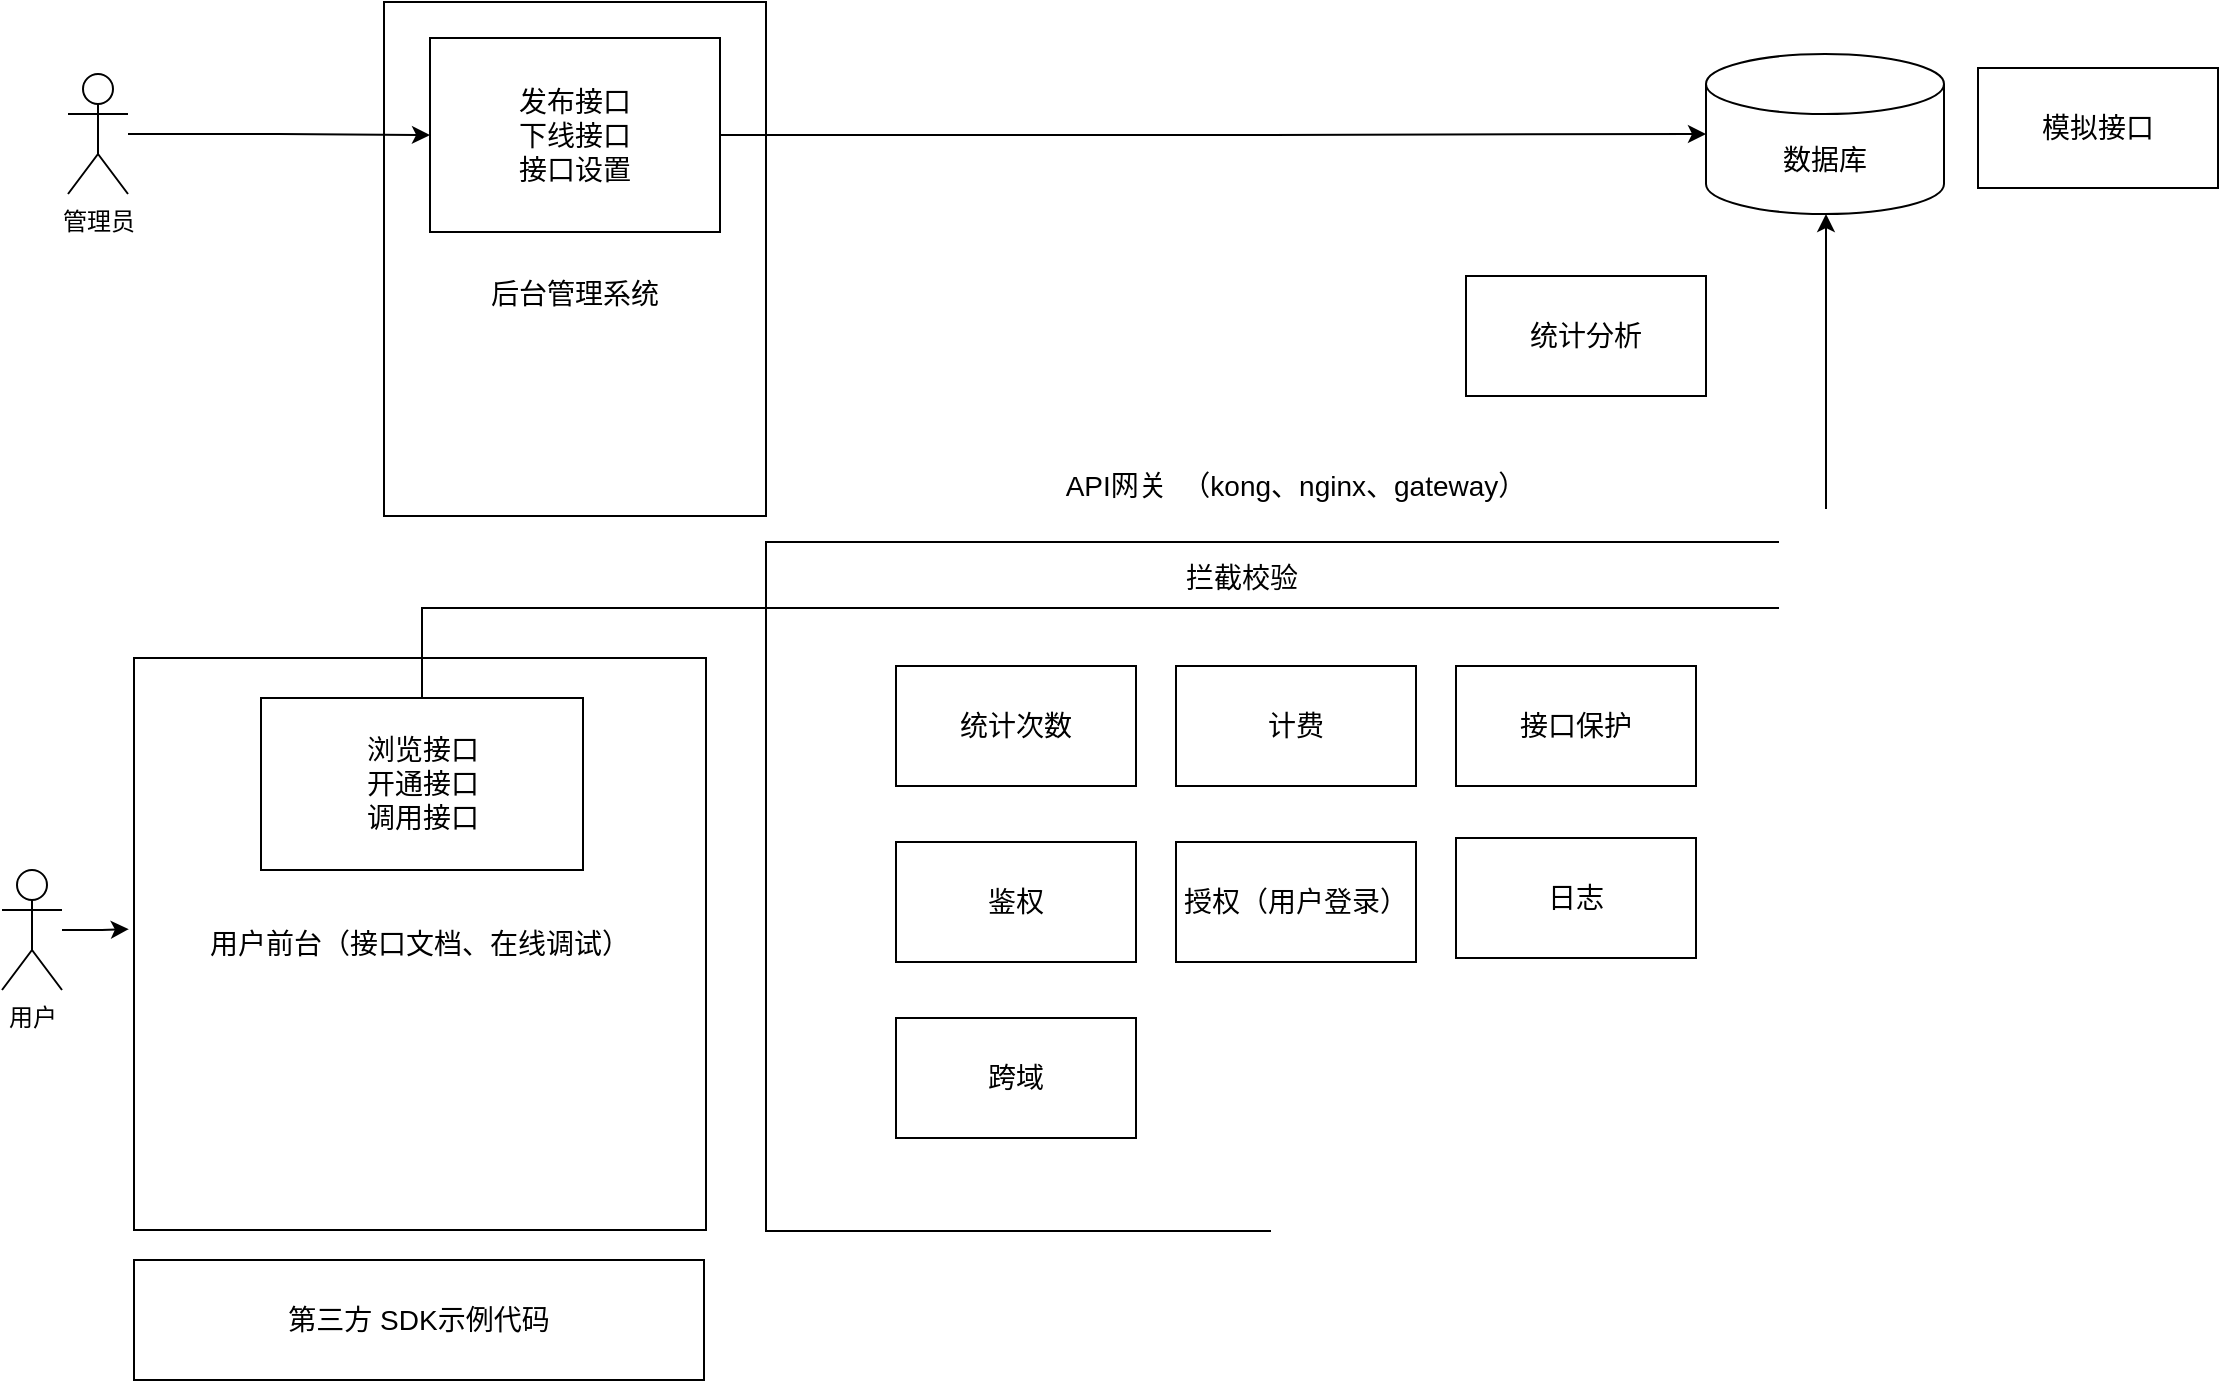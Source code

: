<mxfile version="20.3.0" type="device"><diagram id="hMFRZ5Ucw35rIiQiwTfO" name="第 1 页"><mxGraphModel dx="1221" dy="764" grid="0" gridSize="10" guides="1" tooltips="1" connect="1" arrows="1" fold="1" page="1" pageScale="1" pageWidth="1169" pageHeight="827" math="0" shadow="0"><root><mxCell id="0"/><mxCell id="1" parent="0"/><mxCell id="ds4uKNwVcuhj9vqe1-NF-26" value="" style="rounded=0;whiteSpace=wrap;html=1;fontSize=14;" vertex="1" parent="1"><mxGeometry x="425" y="321" width="521" height="344.5" as="geometry"/></mxCell><mxCell id="ds4uKNwVcuhj9vqe1-NF-1" value="管理员" style="shape=umlActor;verticalLabelPosition=bottom;verticalAlign=top;html=1;outlineConnect=0;" vertex="1" parent="1"><mxGeometry x="76" y="87.0" width="30" height="60" as="geometry"/></mxCell><mxCell id="ds4uKNwVcuhj9vqe1-NF-14" style="edgeStyle=orthogonalEdgeStyle;rounded=0;orthogonalLoop=1;jettySize=auto;html=1;entryX=-0.009;entryY=0.474;entryDx=0;entryDy=0;entryPerimeter=0;fontSize=14;" edge="1" parent="1" source="ds4uKNwVcuhj9vqe1-NF-3" target="ds4uKNwVcuhj9vqe1-NF-12"><mxGeometry relative="1" as="geometry"/></mxCell><mxCell id="ds4uKNwVcuhj9vqe1-NF-3" value="用户" style="shape=umlActor;verticalLabelPosition=bottom;verticalAlign=top;html=1;outlineConnect=0;" vertex="1" parent="1"><mxGeometry x="43" y="485" width="30" height="60" as="geometry"/></mxCell><mxCell id="ds4uKNwVcuhj9vqe1-NF-8" value="" style="group" vertex="1" connectable="0" parent="1"><mxGeometry x="234" y="51" width="191" height="257" as="geometry"/></mxCell><mxCell id="ds4uKNwVcuhj9vqe1-NF-4" value="&lt;font style=&quot;font-size: 14px;&quot;&gt;&lt;br&gt;&lt;br&gt;后台管理系统&lt;/font&gt;" style="rounded=0;whiteSpace=wrap;html=1;" vertex="1" parent="ds4uKNwVcuhj9vqe1-NF-8"><mxGeometry width="191" height="257" as="geometry"/></mxCell><mxCell id="ds4uKNwVcuhj9vqe1-NF-5" value="发布接口&lt;br&gt;下线接口&lt;br&gt;接口设置" style="rounded=0;whiteSpace=wrap;html=1;fontSize=14;" vertex="1" parent="ds4uKNwVcuhj9vqe1-NF-8"><mxGeometry x="23" y="18" width="145" height="97" as="geometry"/></mxCell><mxCell id="ds4uKNwVcuhj9vqe1-NF-7" style="edgeStyle=orthogonalEdgeStyle;rounded=0;orthogonalLoop=1;jettySize=auto;html=1;fontSize=14;" edge="1" parent="1" source="ds4uKNwVcuhj9vqe1-NF-1" target="ds4uKNwVcuhj9vqe1-NF-5"><mxGeometry relative="1" as="geometry"/></mxCell><mxCell id="ds4uKNwVcuhj9vqe1-NF-9" value="数据库" style="shape=cylinder3;whiteSpace=wrap;html=1;boundedLbl=1;backgroundOutline=1;size=15;fontSize=14;" vertex="1" parent="1"><mxGeometry x="895" y="77" width="119" height="80" as="geometry"/></mxCell><mxCell id="ds4uKNwVcuhj9vqe1-NF-11" style="edgeStyle=orthogonalEdgeStyle;rounded=0;orthogonalLoop=1;jettySize=auto;html=1;exitX=1;exitY=0.5;exitDx=0;exitDy=0;fontSize=14;" edge="1" parent="1" source="ds4uKNwVcuhj9vqe1-NF-5" target="ds4uKNwVcuhj9vqe1-NF-9"><mxGeometry relative="1" as="geometry"/></mxCell><mxCell id="ds4uKNwVcuhj9vqe1-NF-16" value="" style="group" vertex="1" connectable="0" parent="1"><mxGeometry x="109" y="379" width="294" height="294" as="geometry"/></mxCell><mxCell id="ds4uKNwVcuhj9vqe1-NF-12" value="用户前台（接口文档、在线调试）" style="whiteSpace=wrap;html=1;aspect=fixed;fontSize=14;" vertex="1" parent="ds4uKNwVcuhj9vqe1-NF-16"><mxGeometry width="286" height="286" as="geometry"/></mxCell><mxCell id="ds4uKNwVcuhj9vqe1-NF-13" value="浏览接口&lt;br&gt;开通接口&lt;br&gt;调用接口" style="rounded=0;whiteSpace=wrap;html=1;fontSize=14;" vertex="1" parent="ds4uKNwVcuhj9vqe1-NF-16"><mxGeometry x="63.5" y="20" width="161" height="86" as="geometry"/></mxCell><mxCell id="ds4uKNwVcuhj9vqe1-NF-17" value="统计次数" style="rounded=0;whiteSpace=wrap;html=1;fontSize=14;" vertex="1" parent="1"><mxGeometry x="490" y="383" width="120" height="60" as="geometry"/></mxCell><mxCell id="ds4uKNwVcuhj9vqe1-NF-18" value="拦截校验" style="text;html=1;strokeColor=none;fillColor=none;align=center;verticalAlign=middle;whiteSpace=wrap;rounded=0;fontSize=14;" vertex="1" parent="1"><mxGeometry x="633" y="324" width="60" height="30" as="geometry"/></mxCell><mxCell id="ds4uKNwVcuhj9vqe1-NF-19" value="计费" style="rounded=0;whiteSpace=wrap;html=1;fontSize=14;" vertex="1" parent="1"><mxGeometry x="630" y="383" width="120" height="60" as="geometry"/></mxCell><mxCell id="ds4uKNwVcuhj9vqe1-NF-20" value="接口保护" style="rounded=0;whiteSpace=wrap;html=1;fontSize=14;" vertex="1" parent="1"><mxGeometry x="770" y="383" width="120" height="60" as="geometry"/></mxCell><mxCell id="ds4uKNwVcuhj9vqe1-NF-21" value="鉴权" style="rounded=0;whiteSpace=wrap;html=1;fontSize=14;" vertex="1" parent="1"><mxGeometry x="490" y="471" width="120" height="60" as="geometry"/></mxCell><mxCell id="ds4uKNwVcuhj9vqe1-NF-22" value="授权（用户登录）" style="rounded=0;whiteSpace=wrap;html=1;fontSize=14;" vertex="1" parent="1"><mxGeometry x="630" y="471" width="120" height="60" as="geometry"/></mxCell><mxCell id="ds4uKNwVcuhj9vqe1-NF-23" value="日志" style="rounded=0;whiteSpace=wrap;html=1;fontSize=14;" vertex="1" parent="1"><mxGeometry x="770" y="469" width="120" height="60" as="geometry"/></mxCell><mxCell id="ds4uKNwVcuhj9vqe1-NF-24" value="跨域" style="rounded=0;whiteSpace=wrap;html=1;fontSize=14;" vertex="1" parent="1"><mxGeometry x="490" y="559" width="120" height="60" as="geometry"/></mxCell><mxCell id="ds4uKNwVcuhj9vqe1-NF-25" style="edgeStyle=orthogonalEdgeStyle;rounded=0;orthogonalLoop=1;jettySize=auto;html=1;fontSize=14;" edge="1" parent="1" source="ds4uKNwVcuhj9vqe1-NF-13" target="ds4uKNwVcuhj9vqe1-NF-9"><mxGeometry relative="1" as="geometry"><Array as="points"><mxPoint x="253" y="354"/><mxPoint x="955" y="354"/></Array></mxGeometry></mxCell><mxCell id="ds4uKNwVcuhj9vqe1-NF-27" value="API网关&amp;nbsp; （kong、nginx、gateway）" style="text;html=1;strokeColor=none;fillColor=none;align=center;verticalAlign=middle;whiteSpace=wrap;rounded=0;fontSize=14;" vertex="1" parent="1"><mxGeometry x="531" y="278" width="318" height="30" as="geometry"/></mxCell><mxCell id="ds4uKNwVcuhj9vqe1-NF-28" value="模拟接口" style="rounded=0;whiteSpace=wrap;html=1;fontSize=14;" vertex="1" parent="1"><mxGeometry x="1031" y="84" width="120" height="60" as="geometry"/></mxCell><mxCell id="ds4uKNwVcuhj9vqe1-NF-29" value="第三方 SDK示例代码" style="rounded=0;whiteSpace=wrap;html=1;fontSize=14;" vertex="1" parent="1"><mxGeometry x="109" y="680" width="285" height="60" as="geometry"/></mxCell><mxCell id="ds4uKNwVcuhj9vqe1-NF-31" value="统计分析" style="rounded=0;whiteSpace=wrap;html=1;fontSize=14;" vertex="1" parent="1"><mxGeometry x="775" y="188" width="120" height="60" as="geometry"/></mxCell></root></mxGraphModel></diagram></mxfile>